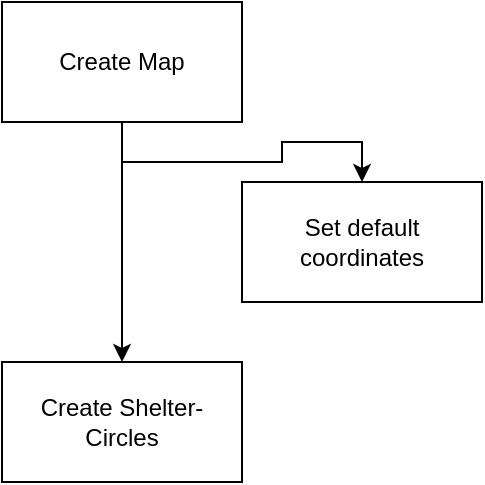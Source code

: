 <mxfile version="13.7.9" type="device"><diagram id="_oO3Uf-_lurfcROBqT26" name="Page-1"><mxGraphModel dx="666" dy="721" grid="1" gridSize="10" guides="1" tooltips="1" connect="1" arrows="1" fold="1" page="1" pageScale="1" pageWidth="850" pageHeight="1100" math="0" shadow="0"><root><mxCell id="0"/><mxCell id="1" parent="0"/><mxCell id="56RYPgYJqStNCCIPNsKz-4" value="" style="edgeStyle=orthogonalEdgeStyle;rounded=0;orthogonalLoop=1;jettySize=auto;html=1;" edge="1" parent="1" source="56RYPgYJqStNCCIPNsKz-1" target="56RYPgYJqStNCCIPNsKz-3"><mxGeometry relative="1" as="geometry"/></mxCell><mxCell id="56RYPgYJqStNCCIPNsKz-6" value="" style="edgeStyle=orthogonalEdgeStyle;rounded=0;orthogonalLoop=1;jettySize=auto;html=1;" edge="1" parent="1" source="56RYPgYJqStNCCIPNsKz-1" target="56RYPgYJqStNCCIPNsKz-5"><mxGeometry relative="1" as="geometry"/></mxCell><mxCell id="56RYPgYJqStNCCIPNsKz-1" value="Create Map" style="rounded=0;whiteSpace=wrap;html=1;" vertex="1" parent="1"><mxGeometry x="30" width="120" height="60" as="geometry"/></mxCell><mxCell id="56RYPgYJqStNCCIPNsKz-3" value="Set default coordinates" style="rounded=0;whiteSpace=wrap;html=1;" vertex="1" parent="1"><mxGeometry x="150" y="90" width="120" height="60" as="geometry"/></mxCell><mxCell id="56RYPgYJqStNCCIPNsKz-5" value="Create Shelter-Circles" style="rounded=0;whiteSpace=wrap;html=1;" vertex="1" parent="1"><mxGeometry x="30" y="180" width="120" height="60" as="geometry"/></mxCell></root></mxGraphModel></diagram></mxfile>